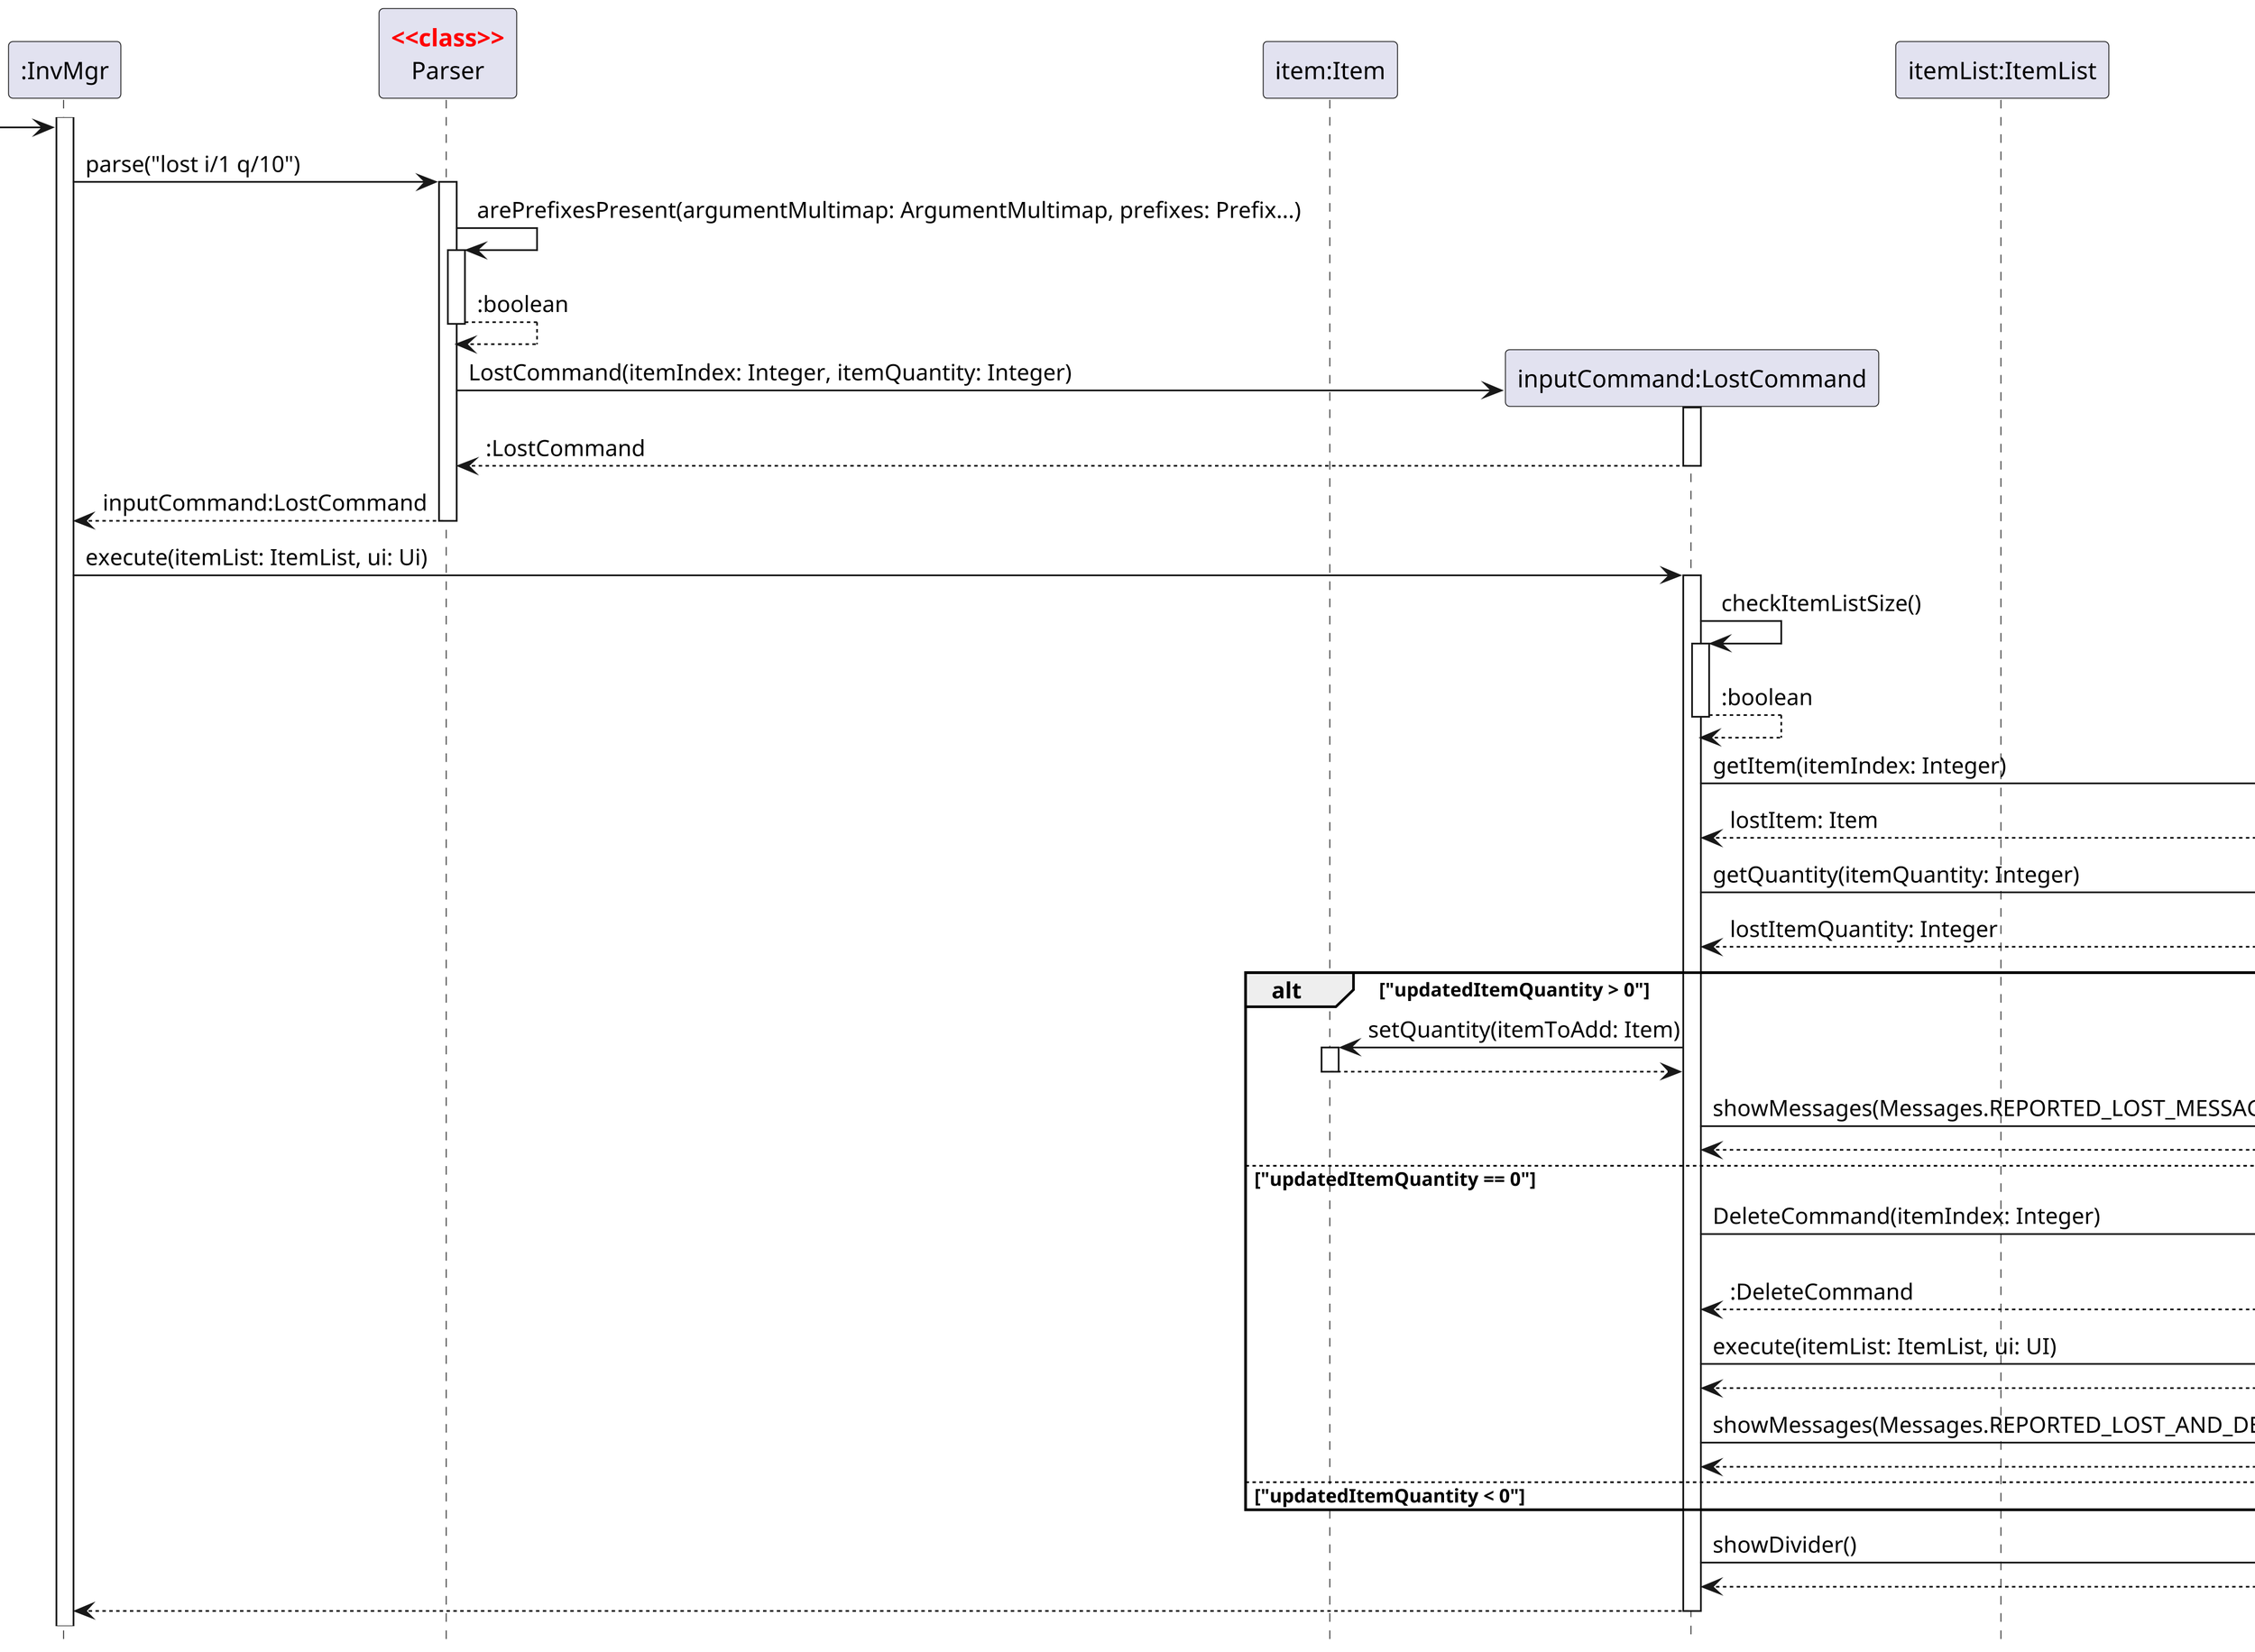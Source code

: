 @startuml
'https://plantuml.com/sequence-diagram
hide footbox

skinparam dpi 300
skinparam guillemet false
skinparam sequenceStereotypeFontColor red
skinparam sequenceStereotypeFontStyle bold

Participant ":InvMgr" as invmgr
Participant "Parser" as parser <<class>>
Participant "item:Item" as item
Participant "inputCommand:LostCommand" as cmd
Participant "itemList:ItemList" as itemlist
Participant "ui:Ui" as ui
Participant "deleteCommand:DeleteCommand" as delCommand

activate invmgr

-> invmgr
invmgr -> parser:parse("lost i/1 q/10")
activate parser

parser -> parser:arePrefixesPresent(argumentMultimap: ArgumentMultimap, prefixes: Prefix...)
activate parser
return :boolean

create cmd
parser -> cmd:LostCommand(itemIndex: Integer, itemQuantity: Integer)
activate cmd
return :LostCommand

return inputCommand:LostCommand

invmgr -> cmd:execute(itemList: ItemList, ui: Ui)
activate cmd

cmd -> cmd:checkItemListSize()
activate cmd
return :boolean

cmd -> itemList: getItem(itemIndex: Integer)
activate itemList
return lostItem: Item

cmd -> itemList: getQuantity(itemQuantity: Integer)
activate itemList
return lostItemQuantity: Integer

alt "updatedItemQuantity > 0"
cmd -> item: setQuantity(itemToAdd: Item)
activate item
return
cmd -> ui: showMessages(Messages.REPORTED_LOST_MESSAGE)
activate ui
return
else "updatedItemQuantity == 0"
create delCommand
cmd -> delCommand:DeleteCommand(itemIndex: Integer)
activate delCommand
return :DeleteCommand
cmd -> delCommand: execute(itemList: ItemList, ui: UI)
activate delCommand
return
cmd -> ui: showMessages(Messages.REPORTED_LOST_AND_DELETED_MESSAGE)
activate ui
return
else "updatedItemQuantity < 0"
end

cmd -> ui:showDivider()
activate ui
return

return
@enduml
